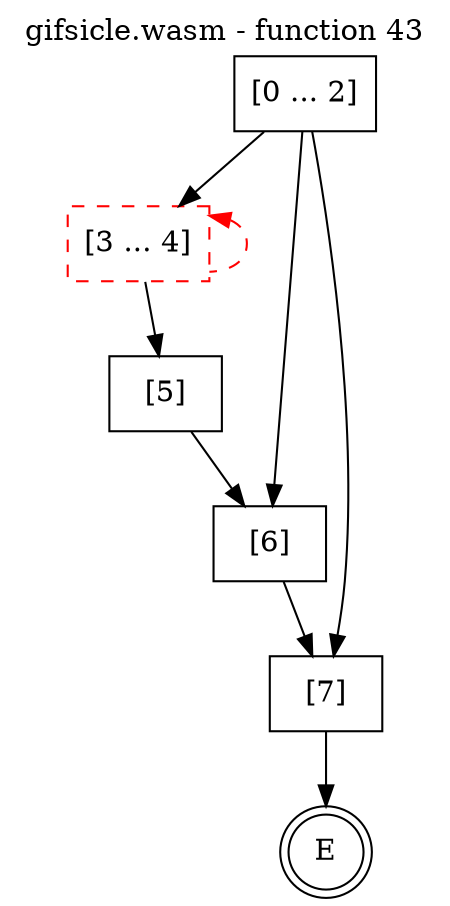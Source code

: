 digraph finite_state_machine {
    label = "gifsicle.wasm - function 43"
    labelloc =  t
    labelfontsize = 16
    labelfontcolor = black
    labelfontname = "Helvetica"
    node [shape = doublecircle]; E ;
    node [shape = box];
    node [shape=box, color=black, style=solid] 0[label="[0 ... 2]"]
    node [shape=box, color=red, style=dashed] 3[label="[3 ... 4]"]
    node [shape=box, color=black, style=solid] 5[label="[5]"]
    node [shape=box, color=black, style=solid] 6[label="[6]"]
    node [shape=box, color=black, style=solid] 7[label="[7]"]
    0 -> 3;
    0 -> 6;
    0 -> 7;
    3 -> 5;
    3 -> 3[style="dashed" color="red" dir=back];
    5 -> 6;
    6 -> 7;
    7 -> E;
}
